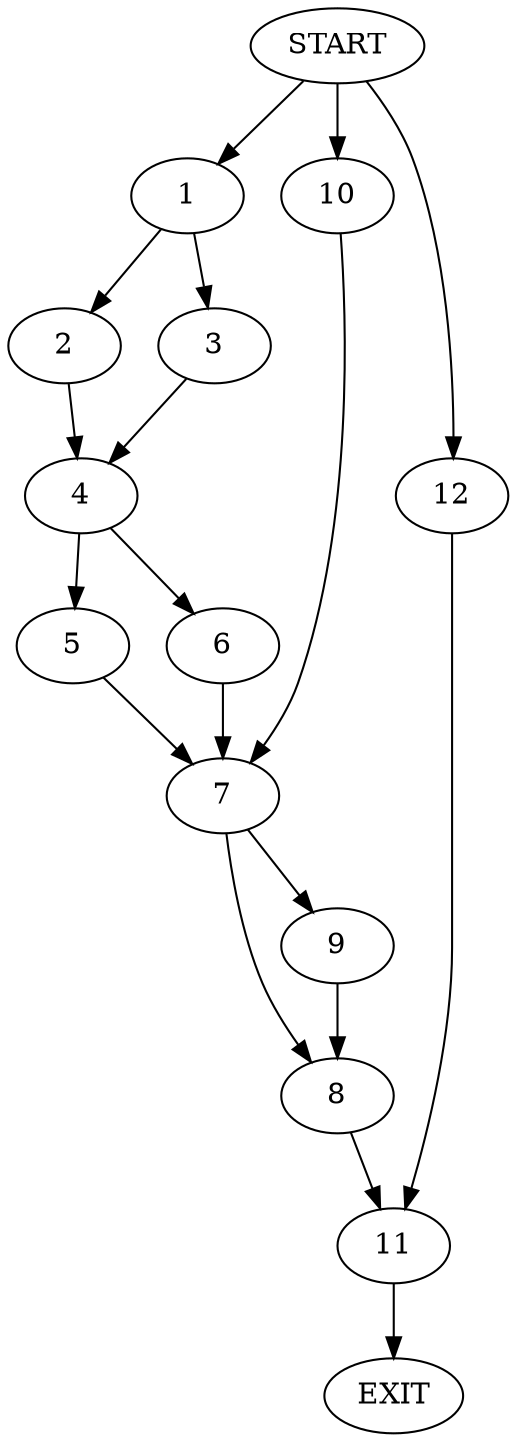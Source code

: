 digraph {
0 [label="START"]
13 [label="EXIT"]
0 -> 1
1 -> 2
1 -> 3
2 -> 4
3 -> 4
4 -> 5
4 -> 6
5 -> 7
6 -> 7
7 -> 8
7 -> 9
0 -> 10
10 -> 7
8 -> 11
9 -> 8
11 -> 13
0 -> 12
12 -> 11
}
